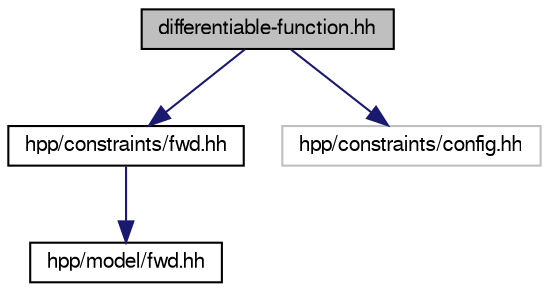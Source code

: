 digraph "differentiable-function.hh"
{
  edge [fontname="FreeSans",fontsize="10",labelfontname="FreeSans",labelfontsize="10"];
  node [fontname="FreeSans",fontsize="10",shape=record];
  Node1 [label="differentiable-function.hh",height=0.2,width=0.4,color="black", fillcolor="grey75", style="filled" fontcolor="black"];
  Node1 -> Node2 [color="midnightblue",fontsize="10",style="solid",fontname="FreeSans"];
  Node2 [label="hpp/constraints/fwd.hh",height=0.2,width=0.4,color="black", fillcolor="white", style="filled",URL="$a00001.html"];
  Node2 -> Node3 [color="midnightblue",fontsize="10",style="solid",fontname="FreeSans"];
  Node3 [label="hpp/model/fwd.hh",height=0.2,width=0.4,color="black", fillcolor="white", style="filled",URL="https://jmirabel.github.io/hpp-doc/api/hpp-model/doxygen-html/hpp-model.doxytag$a00035.html"];
  Node1 -> Node4 [color="midnightblue",fontsize="10",style="solid",fontname="FreeSans"];
  Node4 [label="hpp/constraints/config.hh",height=0.2,width=0.4,color="grey75", fillcolor="white", style="filled"];
}
